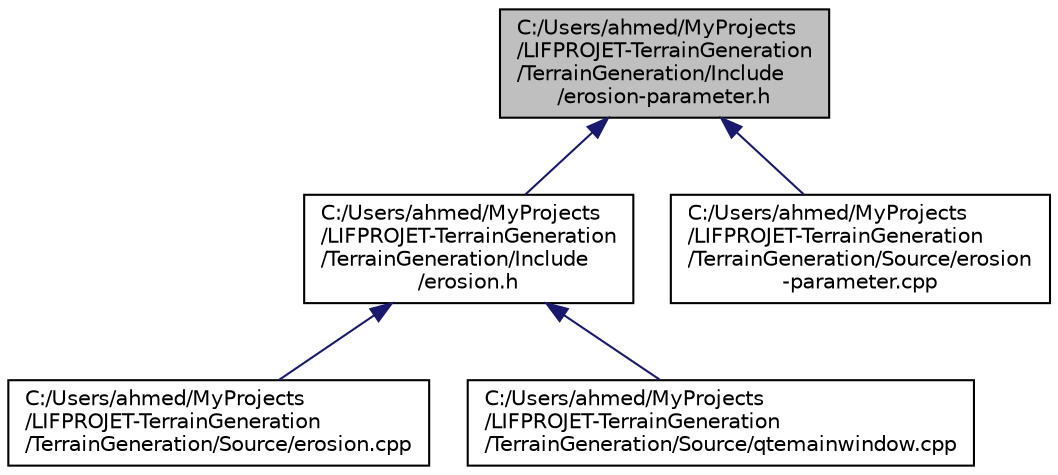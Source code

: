 digraph "C:/Users/ahmed/MyProjects/LIFPROJET-TerrainGeneration/TerrainGeneration/Include/erosion-parameter.h"
{
 // LATEX_PDF_SIZE
  edge [fontname="Helvetica",fontsize="10",labelfontname="Helvetica",labelfontsize="10"];
  node [fontname="Helvetica",fontsize="10",shape=record];
  Node1 [label="C:/Users/ahmed/MyProjects\l/LIFPROJET-TerrainGeneration\l/TerrainGeneration/Include\l/erosion-parameter.h",height=0.2,width=0.4,color="black", fillcolor="grey75", style="filled", fontcolor="black",tooltip=" "];
  Node1 -> Node2 [dir="back",color="midnightblue",fontsize="10",style="solid",fontname="Helvetica"];
  Node2 [label="C:/Users/ahmed/MyProjects\l/LIFPROJET-TerrainGeneration\l/TerrainGeneration/Include\l/erosion.h",height=0.2,width=0.4,color="black", fillcolor="white", style="filled",URL="$erosion_8h.html",tooltip=" "];
  Node2 -> Node3 [dir="back",color="midnightblue",fontsize="10",style="solid",fontname="Helvetica"];
  Node3 [label="C:/Users/ahmed/MyProjects\l/LIFPROJET-TerrainGeneration\l/TerrainGeneration/Source/erosion.cpp",height=0.2,width=0.4,color="black", fillcolor="white", style="filled",URL="$erosion_8cpp.html",tooltip=" "];
  Node2 -> Node4 [dir="back",color="midnightblue",fontsize="10",style="solid",fontname="Helvetica"];
  Node4 [label="C:/Users/ahmed/MyProjects\l/LIFPROJET-TerrainGeneration\l/TerrainGeneration/Source/qtemainwindow.cpp",height=0.2,width=0.4,color="black", fillcolor="white", style="filled",URL="$qtemainwindow_8cpp.html",tooltip=" "];
  Node1 -> Node5 [dir="back",color="midnightblue",fontsize="10",style="solid",fontname="Helvetica"];
  Node5 [label="C:/Users/ahmed/MyProjects\l/LIFPROJET-TerrainGeneration\l/TerrainGeneration/Source/erosion\l-parameter.cpp",height=0.2,width=0.4,color="black", fillcolor="white", style="filled",URL="$erosion-parameter_8cpp.html",tooltip=" "];
}
